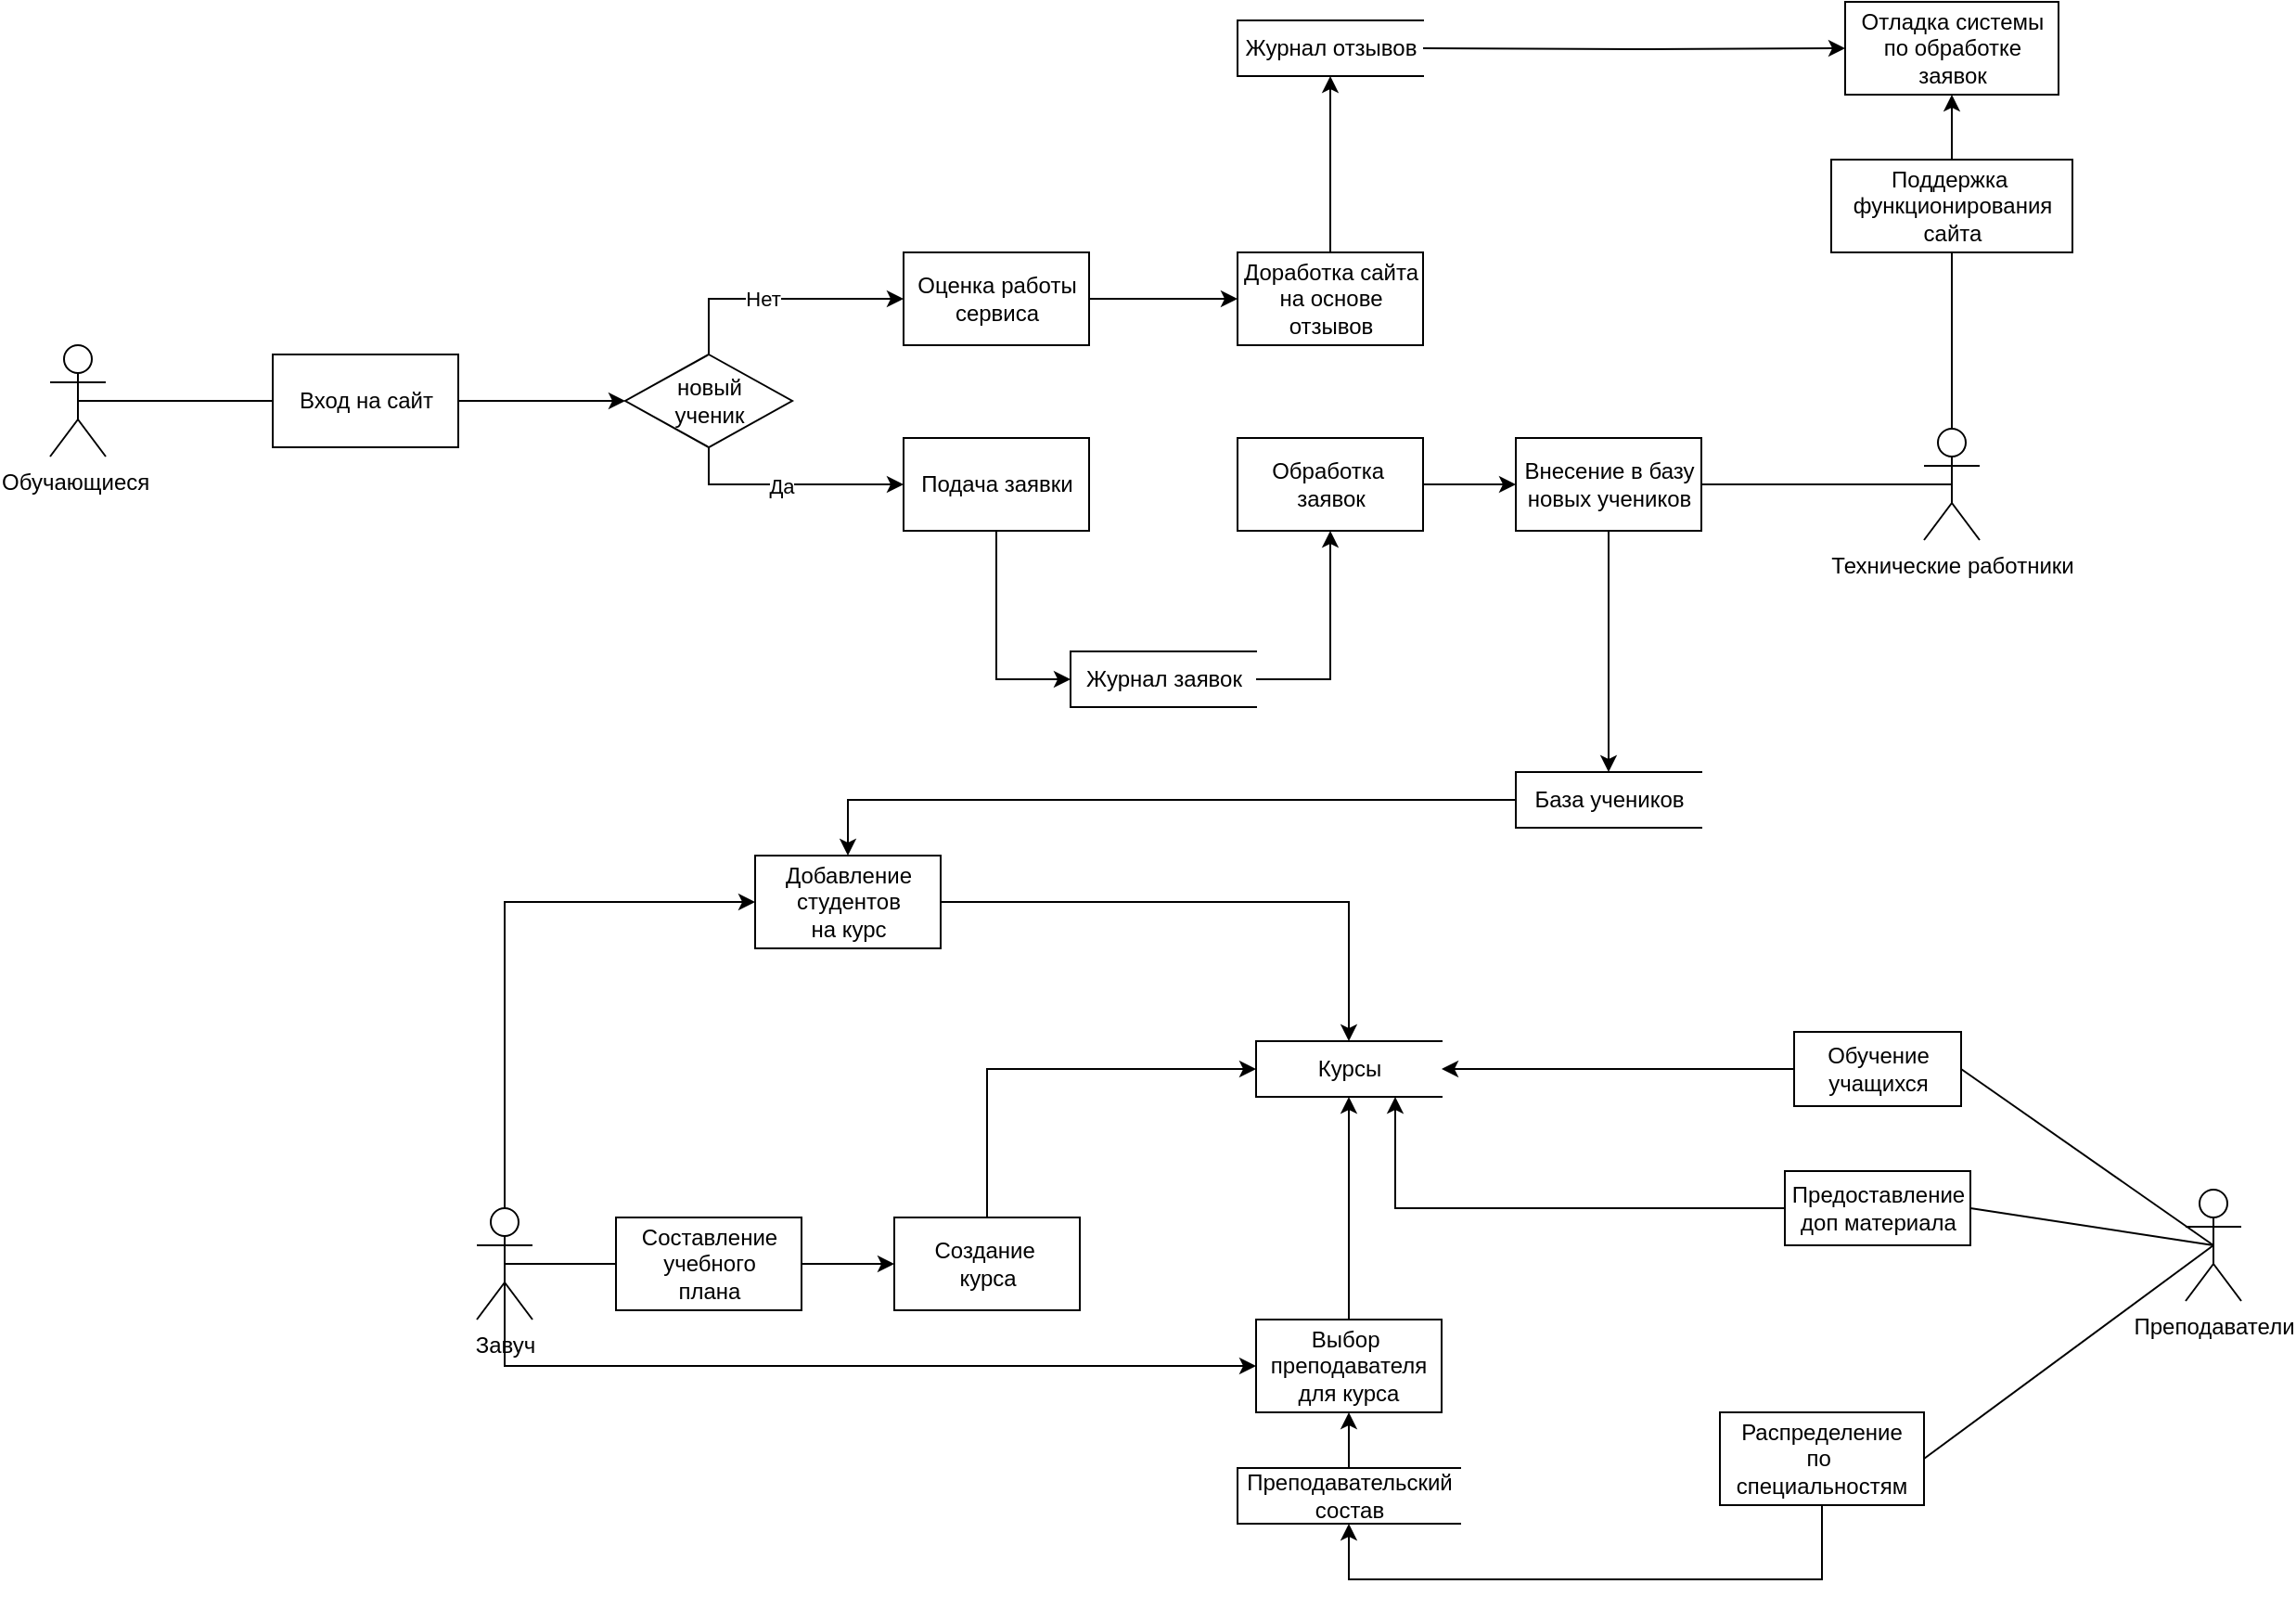 <mxfile version="15.4.3" type="device"><diagram id="VBPDcZtL7kC2B4WqYLaT" name="Page-1"><mxGraphModel dx="2170" dy="1205" grid="1" gridSize="10" guides="1" tooltips="1" connect="1" arrows="1" fold="1" page="1" pageScale="1" pageWidth="827" pageHeight="1169" math="0" shadow="0"><root><mxCell id="0"/><mxCell id="1" parent="0"/><mxCell id="nzMRGq0ReJ-ALn44FkT1-1" value="Обучающиеся&amp;nbsp;&lt;br&gt;" style="shape=umlActor;verticalLabelPosition=bottom;verticalAlign=top;html=1;outlineConnect=0;" parent="1" vertex="1"><mxGeometry x="60" y="355" width="30" height="60" as="geometry"/></mxCell><mxCell id="ilu05BHYecu2uqZZ9REy-3" style="rounded=0;orthogonalLoop=1;jettySize=auto;html=1;exitX=0.5;exitY=0.5;exitDx=0;exitDy=0;exitPerimeter=0;entryX=1;entryY=0.5;entryDx=0;entryDy=0;endArrow=none;endFill=0;" edge="1" parent="1" source="nzMRGq0ReJ-ALn44FkT1-2" target="ilu05BHYecu2uqZZ9REy-1"><mxGeometry relative="1" as="geometry"/></mxCell><mxCell id="ilu05BHYecu2uqZZ9REy-12" style="rounded=0;orthogonalLoop=1;jettySize=auto;html=1;exitX=0.5;exitY=0.5;exitDx=0;exitDy=0;exitPerimeter=0;entryX=1;entryY=0.5;entryDx=0;entryDy=0;endArrow=none;endFill=0;" edge="1" parent="1" source="nzMRGq0ReJ-ALn44FkT1-2" target="RbfdTBoapyP24dZfY5AA-59"><mxGeometry relative="1" as="geometry"/></mxCell><mxCell id="ilu05BHYecu2uqZZ9REy-13" style="edgeStyle=none;rounded=0;orthogonalLoop=1;jettySize=auto;html=1;exitX=0.5;exitY=0.5;exitDx=0;exitDy=0;exitPerimeter=0;entryX=1;entryY=0.5;entryDx=0;entryDy=0;endArrow=none;endFill=0;" edge="1" parent="1" source="nzMRGq0ReJ-ALn44FkT1-2" target="RbfdTBoapyP24dZfY5AA-58"><mxGeometry relative="1" as="geometry"/></mxCell><mxCell id="nzMRGq0ReJ-ALn44FkT1-2" value="Преподаватели&lt;br&gt;" style="shape=umlActor;verticalLabelPosition=bottom;verticalAlign=top;html=1;outlineConnect=0;" parent="1" vertex="1"><mxGeometry x="1211" y="810" width="30" height="60" as="geometry"/></mxCell><mxCell id="RbfdTBoapyP24dZfY5AA-81" style="edgeStyle=orthogonalEdgeStyle;rounded=0;orthogonalLoop=1;jettySize=auto;html=1;exitX=0.5;exitY=0.5;exitDx=0;exitDy=0;exitPerimeter=0;entryX=0;entryY=0.5;entryDx=0;entryDy=0;endArrow=none;endFill=0;" parent="1" source="nzMRGq0ReJ-ALn44FkT1-3" target="RbfdTBoapyP24dZfY5AA-66" edge="1"><mxGeometry relative="1" as="geometry"/></mxCell><mxCell id="RbfdTBoapyP24dZfY5AA-84" style="edgeStyle=orthogonalEdgeStyle;rounded=0;orthogonalLoop=1;jettySize=auto;html=1;exitX=0.5;exitY=0.5;exitDx=0;exitDy=0;exitPerimeter=0;entryX=0;entryY=0.5;entryDx=0;entryDy=0;endArrow=classic;endFill=1;" parent="1" source="nzMRGq0ReJ-ALn44FkT1-3" target="RbfdTBoapyP24dZfY5AA-68" edge="1"><mxGeometry relative="1" as="geometry"><Array as="points"><mxPoint x="305" y="655"/></Array></mxGeometry></mxCell><mxCell id="ilu05BHYecu2uqZZ9REy-9" style="edgeStyle=orthogonalEdgeStyle;rounded=0;orthogonalLoop=1;jettySize=auto;html=1;exitX=0.5;exitY=0.5;exitDx=0;exitDy=0;exitPerimeter=0;entryX=0;entryY=0.5;entryDx=0;entryDy=0;endArrow=classic;endFill=1;" edge="1" parent="1" source="nzMRGq0ReJ-ALn44FkT1-3" target="RbfdTBoapyP24dZfY5AA-86"><mxGeometry relative="1" as="geometry"><Array as="points"><mxPoint x="305" y="905"/></Array></mxGeometry></mxCell><mxCell id="nzMRGq0ReJ-ALn44FkT1-3" value="Завуч&lt;br&gt;" style="shape=umlActor;verticalLabelPosition=bottom;verticalAlign=top;html=1;outlineConnect=0;" parent="1" vertex="1"><mxGeometry x="290" y="820" width="30" height="60" as="geometry"/></mxCell><mxCell id="RbfdTBoapyP24dZfY5AA-71" style="edgeStyle=orthogonalEdgeStyle;rounded=0;orthogonalLoop=1;jettySize=auto;html=1;exitX=0.5;exitY=0;exitDx=0;exitDy=0;exitPerimeter=0;entryX=0.5;entryY=1;entryDx=0;entryDy=0;endArrow=none;endFill=0;" parent="1" source="nzMRGq0ReJ-ALn44FkT1-4" target="RbfdTBoapyP24dZfY5AA-48" edge="1"><mxGeometry relative="1" as="geometry"/></mxCell><mxCell id="RbfdTBoapyP24dZfY5AA-77" style="edgeStyle=orthogonalEdgeStyle;rounded=0;orthogonalLoop=1;jettySize=auto;html=1;exitX=0.5;exitY=0.5;exitDx=0;exitDy=0;exitPerimeter=0;entryX=1;entryY=0.5;entryDx=0;entryDy=0;endArrow=none;endFill=0;" parent="1" source="nzMRGq0ReJ-ALn44FkT1-4" target="RbfdTBoapyP24dZfY5AA-75" edge="1"><mxGeometry relative="1" as="geometry"/></mxCell><mxCell id="nzMRGq0ReJ-ALn44FkT1-4" value="Технические работники" style="shape=umlActor;verticalLabelPosition=bottom;verticalAlign=top;html=1;outlineConnect=0;" parent="1" vertex="1"><mxGeometry x="1070" y="400" width="30" height="60" as="geometry"/></mxCell><mxCell id="RbfdTBoapyP24dZfY5AA-24" style="edgeStyle=orthogonalEdgeStyle;rounded=0;orthogonalLoop=1;jettySize=auto;html=1;exitX=1;exitY=0.5;exitDx=0;exitDy=0;entryX=0;entryY=0.5;entryDx=0;entryDy=0;" parent="1" source="RbfdTBoapyP24dZfY5AA-1" target="RbfdTBoapyP24dZfY5AA-3" edge="1"><mxGeometry relative="1" as="geometry"/></mxCell><mxCell id="RbfdTBoapyP24dZfY5AA-1" value="Вход на сайт" style="html=1;dashed=0;whitespace=wrap;" parent="1" vertex="1"><mxGeometry x="180" y="360" width="100" height="50" as="geometry"/></mxCell><mxCell id="RbfdTBoapyP24dZfY5AA-25" style="edgeStyle=orthogonalEdgeStyle;rounded=0;orthogonalLoop=1;jettySize=auto;html=1;exitX=0.5;exitY=0;exitDx=0;exitDy=0;entryX=0;entryY=0.5;entryDx=0;entryDy=0;" parent="1" source="RbfdTBoapyP24dZfY5AA-3" target="RbfdTBoapyP24dZfY5AA-4" edge="1"><mxGeometry relative="1" as="geometry"/></mxCell><mxCell id="RbfdTBoapyP24dZfY5AA-26" value="Нет" style="edgeLabel;html=1;align=center;verticalAlign=middle;resizable=0;points=[];" parent="RbfdTBoapyP24dZfY5AA-25" vertex="1" connectable="0"><mxGeometry x="-0.126" relative="1" as="geometry"><mxPoint as="offset"/></mxGeometry></mxCell><mxCell id="RbfdTBoapyP24dZfY5AA-27" style="edgeStyle=orthogonalEdgeStyle;rounded=0;orthogonalLoop=1;jettySize=auto;html=1;exitX=0.5;exitY=1;exitDx=0;exitDy=0;entryX=0;entryY=0.5;entryDx=0;entryDy=0;" parent="1" source="RbfdTBoapyP24dZfY5AA-3" target="RbfdTBoapyP24dZfY5AA-5" edge="1"><mxGeometry relative="1" as="geometry"/></mxCell><mxCell id="RbfdTBoapyP24dZfY5AA-28" value="Да" style="edgeLabel;html=1;align=center;verticalAlign=middle;resizable=0;points=[];" parent="RbfdTBoapyP24dZfY5AA-27" vertex="1" connectable="0"><mxGeometry x="-0.056" y="-1" relative="1" as="geometry"><mxPoint as="offset"/></mxGeometry></mxCell><mxCell id="RbfdTBoapyP24dZfY5AA-3" value="новый&lt;br&gt;ученик" style="shape=rhombus;html=1;dashed=0;whitespace=wrap;perimeter=rhombusPerimeter;" parent="1" vertex="1"><mxGeometry x="370" y="360" width="90" height="50" as="geometry"/></mxCell><mxCell id="RbfdTBoapyP24dZfY5AA-72" value="" style="edgeStyle=orthogonalEdgeStyle;rounded=0;orthogonalLoop=1;jettySize=auto;html=1;endArrow=classic;endFill=1;" parent="1" source="RbfdTBoapyP24dZfY5AA-4" target="RbfdTBoapyP24dZfY5AA-7" edge="1"><mxGeometry relative="1" as="geometry"/></mxCell><mxCell id="RbfdTBoapyP24dZfY5AA-4" value="Оценка работы&lt;br&gt;сервиса" style="html=1;dashed=0;whitespace=wrap;" parent="1" vertex="1"><mxGeometry x="520" y="305" width="100" height="50" as="geometry"/></mxCell><mxCell id="RbfdTBoapyP24dZfY5AA-73" style="edgeStyle=orthogonalEdgeStyle;rounded=0;orthogonalLoop=1;jettySize=auto;html=1;exitX=0.5;exitY=1;exitDx=0;exitDy=0;entryX=0;entryY=0.5;entryDx=0;entryDy=0;endArrow=classic;endFill=1;" parent="1" source="RbfdTBoapyP24dZfY5AA-5" target="RbfdTBoapyP24dZfY5AA-18" edge="1"><mxGeometry relative="1" as="geometry"/></mxCell><mxCell id="RbfdTBoapyP24dZfY5AA-5" value="Подача заявки" style="html=1;dashed=0;whitespace=wrap;" parent="1" vertex="1"><mxGeometry x="520" y="405" width="100" height="50" as="geometry"/></mxCell><mxCell id="RbfdTBoapyP24dZfY5AA-76" value="" style="edgeStyle=orthogonalEdgeStyle;rounded=0;orthogonalLoop=1;jettySize=auto;html=1;endArrow=classic;endFill=1;" parent="1" source="RbfdTBoapyP24dZfY5AA-6" target="RbfdTBoapyP24dZfY5AA-75" edge="1"><mxGeometry relative="1" as="geometry"/></mxCell><mxCell id="RbfdTBoapyP24dZfY5AA-6" value="Обработка&amp;nbsp;&lt;br&gt;заявок" style="html=1;dashed=0;whitespace=wrap;" parent="1" vertex="1"><mxGeometry x="700" y="405" width="100" height="50" as="geometry"/></mxCell><mxCell id="RbfdTBoapyP24dZfY5AA-70" style="edgeStyle=orthogonalEdgeStyle;rounded=0;orthogonalLoop=1;jettySize=auto;html=1;exitX=0.5;exitY=0;exitDx=0;exitDy=0;entryX=0.5;entryY=1;entryDx=0;entryDy=0;endArrow=classic;endFill=1;" parent="1" source="RbfdTBoapyP24dZfY5AA-7" target="RbfdTBoapyP24dZfY5AA-53" edge="1"><mxGeometry relative="1" as="geometry"/></mxCell><mxCell id="RbfdTBoapyP24dZfY5AA-7" value="Доработка сайта&lt;br&gt;на основе&lt;br&gt;отзывов" style="html=1;dashed=0;whitespace=wrap;" parent="1" vertex="1"><mxGeometry x="700" y="305" width="100" height="50" as="geometry"/></mxCell><mxCell id="RbfdTBoapyP24dZfY5AA-11" value="" style="endArrow=none;html=1;entryX=0;entryY=0.5;entryDx=0;entryDy=0;exitX=0.5;exitY=0.5;exitDx=0;exitDy=0;exitPerimeter=0;" parent="1" source="nzMRGq0ReJ-ALn44FkT1-1" target="RbfdTBoapyP24dZfY5AA-1" edge="1"><mxGeometry width="50" height="50" relative="1" as="geometry"><mxPoint x="150" y="415" as="sourcePoint"/><mxPoint x="200" y="365" as="targetPoint"/></mxGeometry></mxCell><mxCell id="RbfdTBoapyP24dZfY5AA-74" style="edgeStyle=orthogonalEdgeStyle;rounded=0;orthogonalLoop=1;jettySize=auto;html=1;exitX=1;exitY=0.5;exitDx=0;exitDy=0;entryX=0.5;entryY=1;entryDx=0;entryDy=0;endArrow=classic;endFill=1;" parent="1" source="RbfdTBoapyP24dZfY5AA-18" target="RbfdTBoapyP24dZfY5AA-6" edge="1"><mxGeometry relative="1" as="geometry"/></mxCell><mxCell id="RbfdTBoapyP24dZfY5AA-18" value="Журнал заявок" style="html=1;dashed=0;whitespace=wrap;shape=partialRectangle;right=0;" parent="1" vertex="1"><mxGeometry x="610" y="520" width="100" height="30" as="geometry"/></mxCell><mxCell id="RbfdTBoapyP24dZfY5AA-20" value="Курсы" style="html=1;dashed=0;whitespace=wrap;shape=partialRectangle;right=0;" parent="1" vertex="1"><mxGeometry x="710" y="730" width="100" height="30" as="geometry"/></mxCell><mxCell id="RbfdTBoapyP24dZfY5AA-50" value="" style="edgeStyle=orthogonalEdgeStyle;rounded=0;orthogonalLoop=1;jettySize=auto;html=1;endArrow=classic;endFill=1;" parent="1" source="RbfdTBoapyP24dZfY5AA-48" target="RbfdTBoapyP24dZfY5AA-49" edge="1"><mxGeometry relative="1" as="geometry"/></mxCell><mxCell id="RbfdTBoapyP24dZfY5AA-48" value="Поддержка&amp;nbsp;&lt;br&gt;функционирования&lt;br&gt;сайта" style="html=1;dashed=0;whitespace=wrap;" parent="1" vertex="1"><mxGeometry x="1020" y="255" width="130" height="50" as="geometry"/></mxCell><mxCell id="RbfdTBoapyP24dZfY5AA-49" value="Отладка системы&lt;br&gt;по обработке&lt;br&gt;заявок" style="whiteSpace=wrap;html=1;dashed=0;" parent="1" vertex="1"><mxGeometry x="1027.5" y="170" width="115" height="50" as="geometry"/></mxCell><mxCell id="RbfdTBoapyP24dZfY5AA-55" style="edgeStyle=orthogonalEdgeStyle;rounded=0;orthogonalLoop=1;jettySize=auto;html=1;exitX=1;exitY=0.5;exitDx=0;exitDy=0;entryX=0;entryY=0.5;entryDx=0;entryDy=0;endArrow=classic;endFill=1;" parent="1" target="RbfdTBoapyP24dZfY5AA-49" edge="1"><mxGeometry relative="1" as="geometry"><mxPoint x="800" y="195" as="sourcePoint"/></mxGeometry></mxCell><mxCell id="RbfdTBoapyP24dZfY5AA-53" value="Журнал отзывов" style="html=1;dashed=0;whitespace=wrap;shape=partialRectangle;right=0;" parent="1" vertex="1"><mxGeometry x="700" y="180" width="100" height="30" as="geometry"/></mxCell><mxCell id="ilu05BHYecu2uqZZ9REy-14" style="edgeStyle=none;rounded=0;orthogonalLoop=1;jettySize=auto;html=1;exitX=0;exitY=0.5;exitDx=0;exitDy=0;entryX=1;entryY=0.5;entryDx=0;entryDy=0;endArrow=classic;endFill=1;" edge="1" parent="1" source="RbfdTBoapyP24dZfY5AA-58" target="RbfdTBoapyP24dZfY5AA-20"><mxGeometry relative="1" as="geometry"/></mxCell><mxCell id="RbfdTBoapyP24dZfY5AA-58" value="Обучение&lt;br&gt;учащихся" style="html=1;dashed=0;whitespace=wrap;" parent="1" vertex="1"><mxGeometry x="1000" y="725" width="90" height="40" as="geometry"/></mxCell><mxCell id="ilu05BHYecu2uqZZ9REy-16" style="edgeStyle=orthogonalEdgeStyle;rounded=0;orthogonalLoop=1;jettySize=auto;html=1;exitX=0;exitY=0.5;exitDx=0;exitDy=0;entryX=0.75;entryY=1;entryDx=0;entryDy=0;endArrow=classic;endFill=1;" edge="1" parent="1" source="RbfdTBoapyP24dZfY5AA-59" target="RbfdTBoapyP24dZfY5AA-20"><mxGeometry relative="1" as="geometry"/></mxCell><mxCell id="RbfdTBoapyP24dZfY5AA-59" value="Предоставление&lt;br&gt;доп материала" style="html=1;dashed=0;whitespace=wrap;" parent="1" vertex="1"><mxGeometry x="995" y="800" width="100" height="40" as="geometry"/></mxCell><mxCell id="RbfdTBoapyP24dZfY5AA-82" style="edgeStyle=orthogonalEdgeStyle;rounded=0;orthogonalLoop=1;jettySize=auto;html=1;exitX=1;exitY=0.5;exitDx=0;exitDy=0;entryX=0;entryY=0.5;entryDx=0;entryDy=0;endArrow=classic;endFill=1;" parent="1" source="RbfdTBoapyP24dZfY5AA-66" target="RbfdTBoapyP24dZfY5AA-67" edge="1"><mxGeometry relative="1" as="geometry"/></mxCell><mxCell id="RbfdTBoapyP24dZfY5AA-66" value="Составление&lt;br&gt;учебного&lt;br&gt;плана" style="html=1;dashed=0;whitespace=wrap;" parent="1" vertex="1"><mxGeometry x="365" y="825" width="100" height="50" as="geometry"/></mxCell><mxCell id="RbfdTBoapyP24dZfY5AA-80" style="edgeStyle=orthogonalEdgeStyle;rounded=0;orthogonalLoop=1;jettySize=auto;html=1;exitX=0.5;exitY=0;exitDx=0;exitDy=0;entryX=0;entryY=0.5;entryDx=0;entryDy=0;endArrow=classic;endFill=1;" parent="1" source="RbfdTBoapyP24dZfY5AA-67" target="RbfdTBoapyP24dZfY5AA-20" edge="1"><mxGeometry relative="1" as="geometry"/></mxCell><mxCell id="RbfdTBoapyP24dZfY5AA-67" value="Создание&amp;nbsp;&lt;br&gt;курса" style="html=1;dashed=0;whitespace=wrap;" parent="1" vertex="1"><mxGeometry x="515" y="825" width="100" height="50" as="geometry"/></mxCell><mxCell id="RbfdTBoapyP24dZfY5AA-85" style="edgeStyle=orthogonalEdgeStyle;rounded=0;orthogonalLoop=1;jettySize=auto;html=1;exitX=1;exitY=0.5;exitDx=0;exitDy=0;entryX=0.5;entryY=0;entryDx=0;entryDy=0;endArrow=classic;endFill=1;" parent="1" source="RbfdTBoapyP24dZfY5AA-68" target="RbfdTBoapyP24dZfY5AA-20" edge="1"><mxGeometry relative="1" as="geometry"/></mxCell><mxCell id="RbfdTBoapyP24dZfY5AA-68" value="Добавление&lt;br&gt;студентов&lt;br&gt;на курс" style="html=1;dashed=0;whitespace=wrap;" parent="1" vertex="1"><mxGeometry x="440" y="630" width="100" height="50" as="geometry"/></mxCell><mxCell id="RbfdTBoapyP24dZfY5AA-79" style="edgeStyle=orthogonalEdgeStyle;rounded=0;orthogonalLoop=1;jettySize=auto;html=1;exitX=0.5;exitY=1;exitDx=0;exitDy=0;entryX=0.5;entryY=0;entryDx=0;entryDy=0;endArrow=classic;endFill=1;" parent="1" source="RbfdTBoapyP24dZfY5AA-75" target="RbfdTBoapyP24dZfY5AA-78" edge="1"><mxGeometry relative="1" as="geometry"/></mxCell><mxCell id="RbfdTBoapyP24dZfY5AA-75" value="Внесение в базу&lt;br&gt;новых учеников" style="html=1;dashed=0;whitespace=wrap;" parent="1" vertex="1"><mxGeometry x="850" y="405" width="100" height="50" as="geometry"/></mxCell><mxCell id="RbfdTBoapyP24dZfY5AA-83" style="edgeStyle=orthogonalEdgeStyle;rounded=0;orthogonalLoop=1;jettySize=auto;html=1;exitX=0;exitY=0.5;exitDx=0;exitDy=0;entryX=0.5;entryY=0;entryDx=0;entryDy=0;endArrow=classic;endFill=1;" parent="1" source="RbfdTBoapyP24dZfY5AA-78" target="RbfdTBoapyP24dZfY5AA-68" edge="1"><mxGeometry relative="1" as="geometry"/></mxCell><mxCell id="RbfdTBoapyP24dZfY5AA-78" value="База учеников" style="html=1;dashed=0;whitespace=wrap;shape=partialRectangle;right=0;" parent="1" vertex="1"><mxGeometry x="850" y="585" width="100" height="30" as="geometry"/></mxCell><mxCell id="ilu05BHYecu2uqZZ9REy-11" style="edgeStyle=orthogonalEdgeStyle;rounded=0;orthogonalLoop=1;jettySize=auto;html=1;exitX=0.5;exitY=0;exitDx=0;exitDy=0;entryX=0.5;entryY=1;entryDx=0;entryDy=0;endArrow=classic;endFill=1;" edge="1" parent="1" source="RbfdTBoapyP24dZfY5AA-86" target="RbfdTBoapyP24dZfY5AA-20"><mxGeometry relative="1" as="geometry"/></mxCell><mxCell id="RbfdTBoapyP24dZfY5AA-86" value="Выбор&amp;nbsp;&lt;br&gt;преподавателя&lt;br&gt;для курса" style="rounded=0;whiteSpace=wrap;html=1;" parent="1" vertex="1"><mxGeometry x="710" y="880" width="100" height="50" as="geometry"/></mxCell><mxCell id="ilu05BHYecu2uqZZ9REy-8" style="edgeStyle=orthogonalEdgeStyle;rounded=0;orthogonalLoop=1;jettySize=auto;html=1;exitX=0.5;exitY=1;exitDx=0;exitDy=0;entryX=0.5;entryY=1;entryDx=0;entryDy=0;endArrow=classic;endFill=1;" edge="1" parent="1" source="ilu05BHYecu2uqZZ9REy-1" target="ilu05BHYecu2uqZZ9REy-2"><mxGeometry relative="1" as="geometry"><Array as="points"><mxPoint x="1015" y="1020"/><mxPoint x="760" y="1020"/></Array></mxGeometry></mxCell><mxCell id="ilu05BHYecu2uqZZ9REy-1" value="Распределение&lt;br&gt;по&amp;nbsp;&lt;br&gt;специальностям" style="rounded=0;whiteSpace=wrap;html=1;" vertex="1" parent="1"><mxGeometry x="960" y="930" width="110" height="50" as="geometry"/></mxCell><mxCell id="ilu05BHYecu2uqZZ9REy-10" value="" style="edgeStyle=orthogonalEdgeStyle;rounded=0;orthogonalLoop=1;jettySize=auto;html=1;endArrow=classic;endFill=1;" edge="1" parent="1" source="ilu05BHYecu2uqZZ9REy-2" target="RbfdTBoapyP24dZfY5AA-86"><mxGeometry relative="1" as="geometry"/></mxCell><mxCell id="ilu05BHYecu2uqZZ9REy-2" value="Преподавательский&lt;br&gt;состав" style="html=1;dashed=0;whitespace=wrap;shape=partialRectangle;right=0;" vertex="1" parent="1"><mxGeometry x="700" y="960" width="120" height="30" as="geometry"/></mxCell></root></mxGraphModel></diagram></mxfile>
